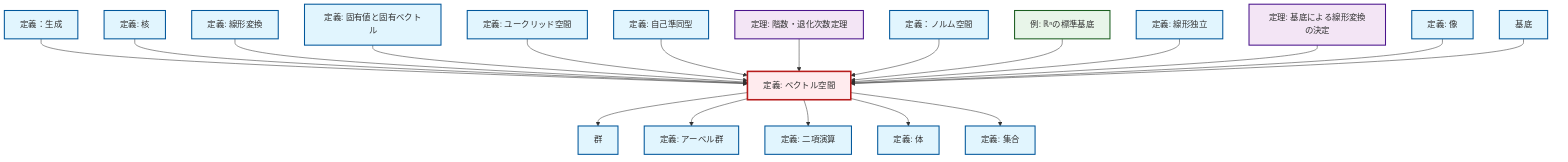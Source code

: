 graph TD
    classDef definition fill:#e1f5fe,stroke:#01579b,stroke-width:2px
    classDef theorem fill:#f3e5f5,stroke:#4a148c,stroke-width:2px
    classDef axiom fill:#fff3e0,stroke:#e65100,stroke-width:2px
    classDef example fill:#e8f5e9,stroke:#1b5e20,stroke-width:2px
    classDef current fill:#ffebee,stroke:#b71c1c,stroke-width:3px
    def-kernel["定義: 核"]:::definition
    def-endomorphism["定義: 自己準同型"]:::definition
    thm-linear-transformation-basis["定理: 基底による線形変換の決定"]:::theorem
    def-basis["基底"]:::definition
    def-span["定義：生成"]:::definition
    thm-rank-nullity["定理: 階数・退化次数定理"]:::theorem
    def-group["群"]:::definition
    def-eigenvalue-eigenvector["定義: 固有値と固有ベクトル"]:::definition
    def-abelian-group["定義: アーベル群"]:::definition
    def-set["定義: 集合"]:::definition
    def-euclidean-space["定義: ユークリッド空間"]:::definition
    def-binary-operation["定義: 二項演算"]:::definition
    def-field["定義: 体"]:::definition
    ex-standard-basis-rn["例: ℝⁿの標準基底"]:::example
    def-image["定義: 像"]:::definition
    def-linear-transformation["定義: 線形変換"]:::definition
    def-normed-vector-space["定義：ノルム空間"]:::definition
    def-vector-space["定義: ベクトル空間"]:::definition
    def-linear-independence["定義: 線形独立"]:::definition
    def-vector-space --> def-group
    def-span --> def-vector-space
    def-vector-space --> def-abelian-group
    def-vector-space --> def-binary-operation
    def-kernel --> def-vector-space
    def-linear-transformation --> def-vector-space
    def-eigenvalue-eigenvector --> def-vector-space
    def-euclidean-space --> def-vector-space
    def-endomorphism --> def-vector-space
    thm-rank-nullity --> def-vector-space
    def-normed-vector-space --> def-vector-space
    ex-standard-basis-rn --> def-vector-space
    def-linear-independence --> def-vector-space
    thm-linear-transformation-basis --> def-vector-space
    def-image --> def-vector-space
    def-basis --> def-vector-space
    def-vector-space --> def-field
    def-vector-space --> def-set
    class def-vector-space current